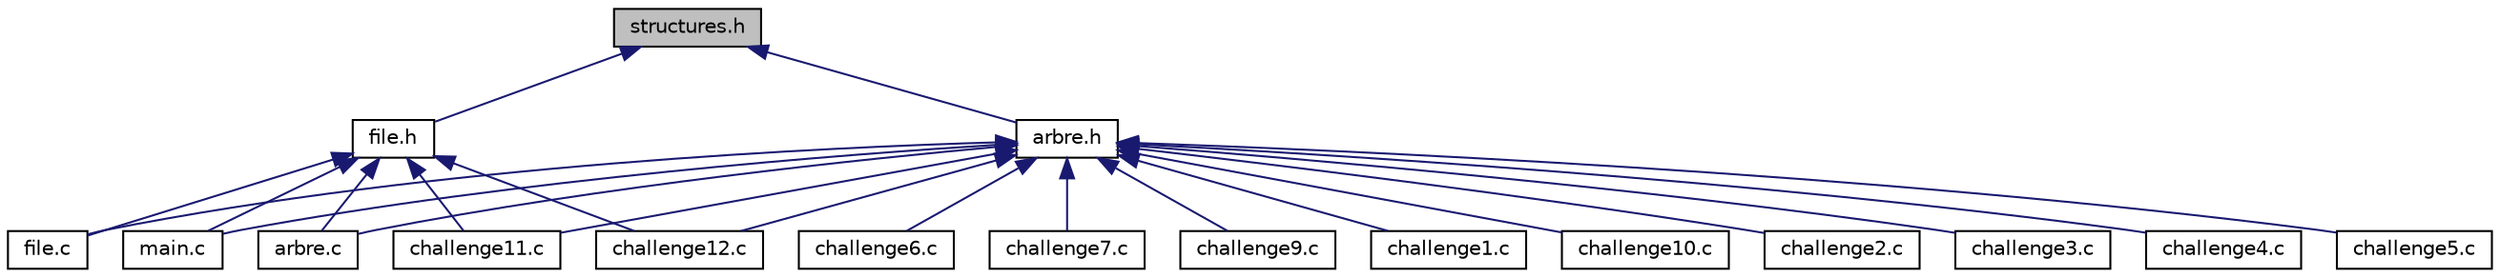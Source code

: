 digraph "structures.h"
{
  edge [fontname="Helvetica",fontsize="10",labelfontname="Helvetica",labelfontsize="10"];
  node [fontname="Helvetica",fontsize="10",shape=record];
  Node1 [label="structures.h",height=0.2,width=0.4,color="black", fillcolor="grey75", style="filled", fontcolor="black"];
  Node1 -> Node2 [dir="back",color="midnightblue",fontsize="10",style="solid",fontname="Helvetica"];
  Node2 [label="arbre.h",height=0.2,width=0.4,color="black", fillcolor="white", style="filled",URL="$arbre_8h.html"];
  Node2 -> Node3 [dir="back",color="midnightblue",fontsize="10",style="solid",fontname="Helvetica"];
  Node3 [label="arbre.c",height=0.2,width=0.4,color="black", fillcolor="white", style="filled",URL="$arbre_8c.html"];
  Node2 -> Node4 [dir="back",color="midnightblue",fontsize="10",style="solid",fontname="Helvetica"];
  Node4 [label="challenge1.c",height=0.2,width=0.4,color="black", fillcolor="white", style="filled",URL="$challenge1_8c.html"];
  Node2 -> Node5 [dir="back",color="midnightblue",fontsize="10",style="solid",fontname="Helvetica"];
  Node5 [label="challenge10.c",height=0.2,width=0.4,color="black", fillcolor="white", style="filled",URL="$challenge10_8c.html"];
  Node2 -> Node6 [dir="back",color="midnightblue",fontsize="10",style="solid",fontname="Helvetica"];
  Node6 [label="challenge11.c",height=0.2,width=0.4,color="black", fillcolor="white", style="filled",URL="$challenge11_8c.html"];
  Node2 -> Node7 [dir="back",color="midnightblue",fontsize="10",style="solid",fontname="Helvetica"];
  Node7 [label="challenge12.c",height=0.2,width=0.4,color="black", fillcolor="white", style="filled",URL="$challenge12_8c.html"];
  Node2 -> Node8 [dir="back",color="midnightblue",fontsize="10",style="solid",fontname="Helvetica"];
  Node8 [label="challenge2.c",height=0.2,width=0.4,color="black", fillcolor="white", style="filled",URL="$challenge2_8c.html"];
  Node2 -> Node9 [dir="back",color="midnightblue",fontsize="10",style="solid",fontname="Helvetica"];
  Node9 [label="challenge3.c",height=0.2,width=0.4,color="black", fillcolor="white", style="filled",URL="$challenge3_8c.html"];
  Node2 -> Node10 [dir="back",color="midnightblue",fontsize="10",style="solid",fontname="Helvetica"];
  Node10 [label="challenge4.c",height=0.2,width=0.4,color="black", fillcolor="white", style="filled",URL="$challenge4_8c.html"];
  Node2 -> Node11 [dir="back",color="midnightblue",fontsize="10",style="solid",fontname="Helvetica"];
  Node11 [label="challenge5.c",height=0.2,width=0.4,color="black", fillcolor="white", style="filled",URL="$challenge5_8c.html"];
  Node2 -> Node12 [dir="back",color="midnightblue",fontsize="10",style="solid",fontname="Helvetica"];
  Node12 [label="challenge6.c",height=0.2,width=0.4,color="black", fillcolor="white", style="filled",URL="$challenge6_8c.html"];
  Node2 -> Node13 [dir="back",color="midnightblue",fontsize="10",style="solid",fontname="Helvetica"];
  Node13 [label="challenge7.c",height=0.2,width=0.4,color="black", fillcolor="white", style="filled",URL="$challenge7_8c.html"];
  Node2 -> Node14 [dir="back",color="midnightblue",fontsize="10",style="solid",fontname="Helvetica"];
  Node14 [label="challenge9.c",height=0.2,width=0.4,color="black", fillcolor="white", style="filled",URL="$challenge9_8c.html"];
  Node2 -> Node15 [dir="back",color="midnightblue",fontsize="10",style="solid",fontname="Helvetica"];
  Node15 [label="file.c",height=0.2,width=0.4,color="black", fillcolor="white", style="filled",URL="$file_8c.html"];
  Node2 -> Node16 [dir="back",color="midnightblue",fontsize="10",style="solid",fontname="Helvetica"];
  Node16 [label="main.c",height=0.2,width=0.4,color="black", fillcolor="white", style="filled",URL="$main_8c.html"];
  Node1 -> Node17 [dir="back",color="midnightblue",fontsize="10",style="solid",fontname="Helvetica"];
  Node17 [label="file.h",height=0.2,width=0.4,color="black", fillcolor="white", style="filled",URL="$file_8h.html"];
  Node17 -> Node3 [dir="back",color="midnightblue",fontsize="10",style="solid",fontname="Helvetica"];
  Node17 -> Node6 [dir="back",color="midnightblue",fontsize="10",style="solid",fontname="Helvetica"];
  Node17 -> Node7 [dir="back",color="midnightblue",fontsize="10",style="solid",fontname="Helvetica"];
  Node17 -> Node15 [dir="back",color="midnightblue",fontsize="10",style="solid",fontname="Helvetica"];
  Node17 -> Node16 [dir="back",color="midnightblue",fontsize="10",style="solid",fontname="Helvetica"];
}
